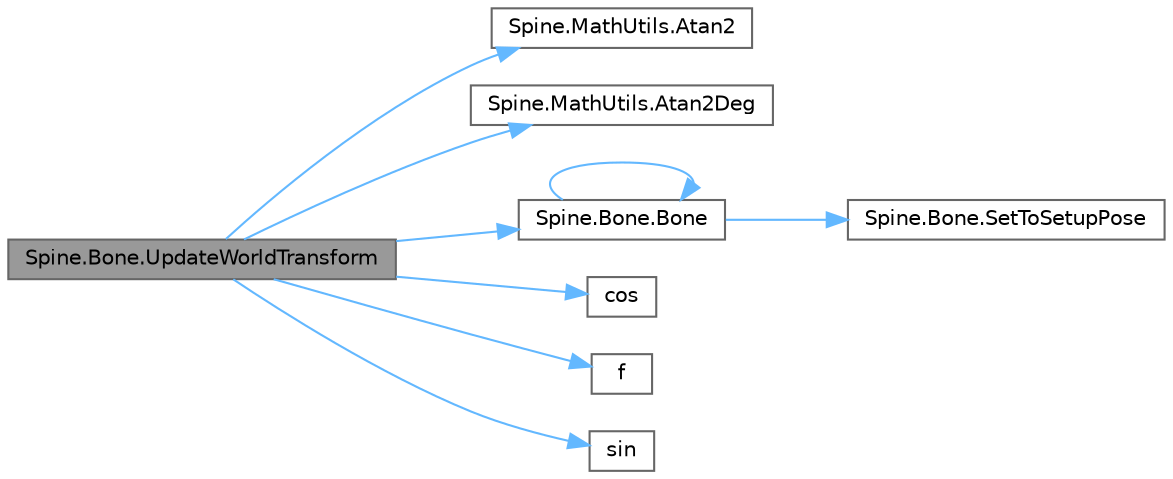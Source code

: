 digraph "Spine.Bone.UpdateWorldTransform"
{
 // LATEX_PDF_SIZE
  bgcolor="transparent";
  edge [fontname=Helvetica,fontsize=10,labelfontname=Helvetica,labelfontsize=10];
  node [fontname=Helvetica,fontsize=10,shape=box,height=0.2,width=0.4];
  rankdir="LR";
  Node1 [id="Node000001",label="Spine.Bone.UpdateWorldTransform",height=0.2,width=0.4,color="gray40", fillcolor="grey60", style="filled", fontcolor="black",tooltip="Computes the world transform using the parent bone and the specified local transform...."];
  Node1 -> Node2 [id="edge1_Node000001_Node000002",color="steelblue1",style="solid",tooltip=" "];
  Node2 [id="Node000002",label="Spine.MathUtils.Atan2",height=0.2,width=0.4,color="grey40", fillcolor="white", style="filled",URL="$class_spine_1_1_math_utils.html#a3e98f9d30d651fcde8320c2bdaa41f74",tooltip="Returns the atan2 using Math.Atan2."];
  Node1 -> Node3 [id="edge2_Node000001_Node000003",color="steelblue1",style="solid",tooltip=" "];
  Node3 [id="Node000003",label="Spine.MathUtils.Atan2Deg",height=0.2,width=0.4,color="grey40", fillcolor="white", style="filled",URL="$class_spine_1_1_math_utils.html#aca0f56a09cac989df83ecb5ef5017ab1",tooltip=" "];
  Node1 -> Node4 [id="edge3_Node000001_Node000004",color="steelblue1",style="solid",tooltip=" "];
  Node4 [id="Node000004",label="Spine.Bone.Bone",height=0.2,width=0.4,color="grey40", fillcolor="white", style="filled",URL="$class_spine_1_1_bone.html#a87509d67b3dade6dd4574626836e1552",tooltip=" "];
  Node4 -> Node4 [id="edge4_Node000004_Node000004",color="steelblue1",style="solid",tooltip=" "];
  Node4 -> Node5 [id="edge5_Node000004_Node000005",color="steelblue1",style="solid",tooltip=" "];
  Node5 [id="Node000005",label="Spine.Bone.SetToSetupPose",height=0.2,width=0.4,color="grey40", fillcolor="white", style="filled",URL="$class_spine_1_1_bone.html#a714357ad49be82fa9247e231ce917aaa",tooltip="Sets this bone's local transform to the setup pose."];
  Node1 -> Node6 [id="edge6_Node000001_Node000006",color="steelblue1",style="solid",tooltip=" "];
  Node6 [id="Node000006",label="cos",height=0.2,width=0.4,color="grey40", fillcolor="white", style="filled",URL="$_array_cwise_unary_ops_8h.html#a92b03396990b0e9eea0731aa406e31a4",tooltip=" "];
  Node1 -> Node7 [id="edge7_Node000001_Node000007",color="steelblue1",style="solid",tooltip=" "];
  Node7 [id="Node000007",label="f",height=0.2,width=0.4,color="grey40", fillcolor="white", style="filled",URL="$cxx11__tensor__map_8cpp.html#a7f507fea02198f6cb81c86640c7b1a4e",tooltip=" "];
  Node1 -> Node8 [id="edge8_Node000001_Node000008",color="steelblue1",style="solid",tooltip=" "];
  Node8 [id="Node000008",label="sin",height=0.2,width=0.4,color="grey40", fillcolor="white", style="filled",URL="$_array_cwise_unary_ops_8h.html#a9cfb0ea58bd813510a9e2db18a5e49f0",tooltip=" "];
}
